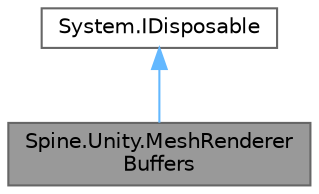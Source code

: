 digraph "Spine.Unity.MeshRendererBuffers"
{
 // LATEX_PDF_SIZE
  bgcolor="transparent";
  edge [fontname=Helvetica,fontsize=10,labelfontname=Helvetica,labelfontsize=10];
  node [fontname=Helvetica,fontsize=10,shape=box,height=0.2,width=0.4];
  Node1 [id="Node000001",label="Spine.Unity.MeshRenderer\lBuffers",height=0.2,width=0.4,color="gray40", fillcolor="grey60", style="filled", fontcolor="black",tooltip="A double-buffered Mesh, and a shared material array, bundled for use by Spine components that need to..."];
  Node2 -> Node1 [id="edge2_Node000001_Node000002",dir="back",color="steelblue1",style="solid",tooltip=" "];
  Node2 [id="Node000002",label="System.IDisposable",height=0.2,width=0.4,color="gray40", fillcolor="white", style="filled",tooltip=" "];
}
